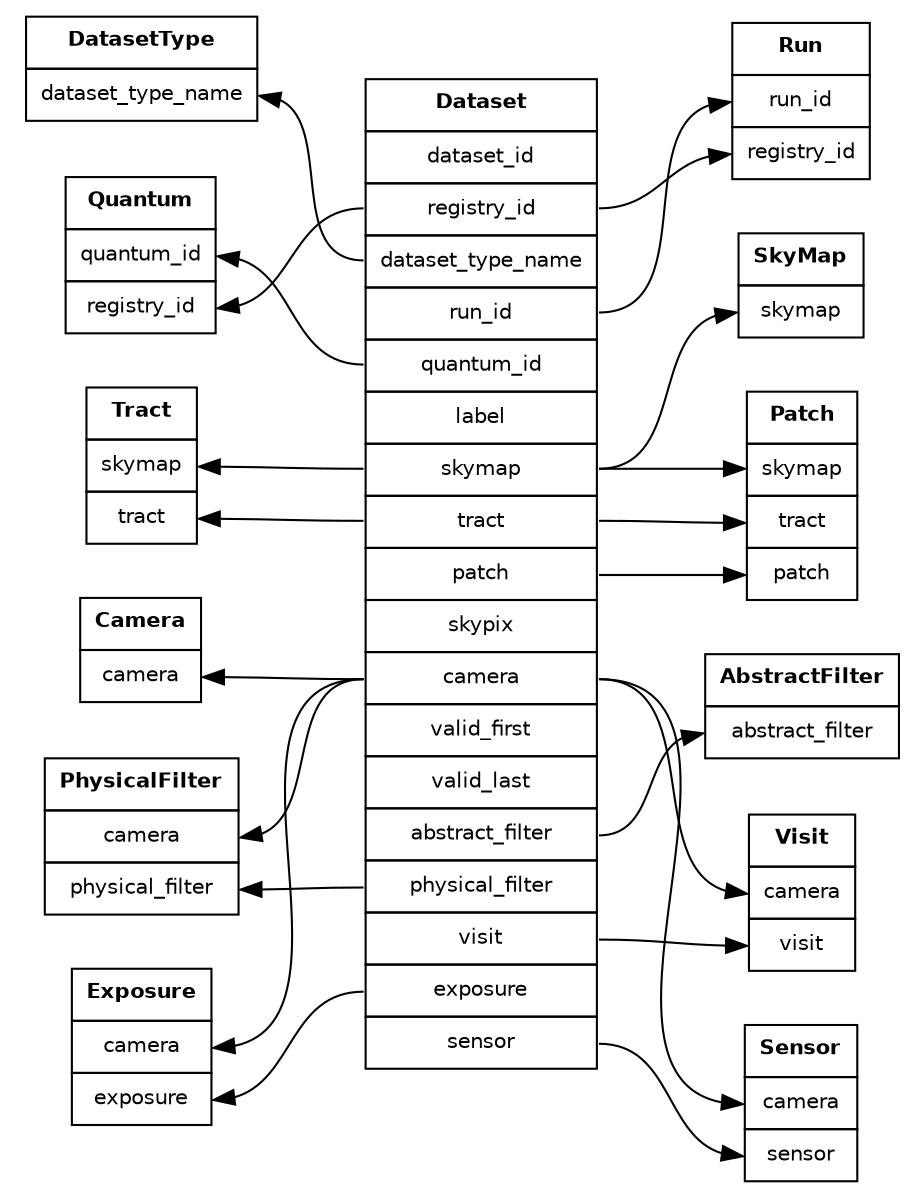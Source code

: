 digraph Dataset_relationships {
  node [shape=plaintext, fontname=helvetica, fontsize=10]
  rankdir=LR
  {
    rank=min;
    DatasetType [label=<
      <table border="0" cellborder="1" cellpadding="6" cellspacing="0">
        <tr><td><b>DatasetType</b></td></tr>
        <tr><td port="dataset_type_name">dataset_type_name</td></tr>
      </table>
    >];
    Quantum [label=<
      <table border="0" cellborder="1" cellpadding="6" cellspacing="0">
        <tr><td><b>Quantum</b></td></tr>
        <tr><td port="quantum_id">quantum_id</td></tr>
        <tr><td port="registry_id">registry_id</td></tr>
      </table>
    >];
    Tract [label=<
      <table border="0" cellborder="1" cellpadding="6" cellspacing="0">
        <tr><td><b>Tract</b></td></tr>
        <tr><td port="skymap">skymap</td></tr>
        <tr><td port="tract">tract</td></tr>
      </table>
    >];
    Camera [label=<
      <table border="0" cellborder="1" cellpadding="6" cellspacing="0">
        <tr><td><b>Camera</b></td></tr>
        <tr><td port="camera">camera</td></tr>
      </table>
    >];
    PhysicalFilter [label=<
      <table border="0" cellborder="1" cellpadding="6" cellspacing="0">
        <tr><td><b>PhysicalFilter</b></td></tr>
        <tr><td port="camera">camera</td></tr>
        <tr><td port="physical_filter">physical_filter</td></tr>
      </table>
    >];
    Exposure [label=<
      <table border="0" cellborder="1" cellpadding="6" cellspacing="0">
        <tr><td><b>Exposure</b></td></tr>
        <tr><td port="camera">camera</td></tr>
        <tr><td port="exposure">exposure</td></tr>
      </table>
    >];
  }
  {
    rank=same;
    Dataset [label=<
      <table border="0" cellborder="1" cellpadding="6" cellspacing="0">
        <tr><td><b>Dataset</b></td></tr>
        <tr><td port="dataset_id">dataset_id</td></tr>
        <tr><td port="registry_id">registry_id</td></tr>
        <tr><td port="dataset_type_name">dataset_type_name</td></tr>
        <tr><td port="run_id">run_id</td></tr>
        <tr><td port="quantum_id">quantum_id</td></tr>
        <tr><td port="label">label</td></tr>
        <tr><td port="skymap">skymap</td></tr>
        <tr><td port="tract">tract</td></tr>
        <tr><td port="patch">patch</td></tr>
        <tr><td port="skypix">skypix</td></tr>
        <tr><td port="camera">camera</td></tr>
        <tr><td port="valid_first">valid_first</td></tr>
        <tr><td port="valid_last">valid_last</td></tr>
        <tr><td port="abstract_filter">abstract_filter</td></tr>
        <tr><td port="physical_filter">physical_filter</td></tr>
        <tr><td port="visit">visit</td></tr>
        <tr><td port="exposure">exposure</td></tr>
        <tr><td port="sensor">sensor</td></tr>
      </table>
    >];
  }
  {
    rank=max;
    Run [label=<
      <table border="0" cellborder="1" cellpadding="6" cellspacing="0">
        <tr><td><b>Run</b></td></tr>
        <tr><td port="run_id">run_id</td></tr>
        <tr><td port="registry_id">registry_id</td></tr>
      </table>
    >];
    SkyMap [label=<
      <table border="0" cellborder="1" cellpadding="6" cellspacing="0">
        <tr><td><b>SkyMap</b></td></tr>
        <tr><td port="skymap">skymap</td></tr>
      </table>
    >];
    Patch [label=<
      <table border="0" cellborder="1" cellpadding="6" cellspacing="0">
        <tr><td><b>Patch</b></td></tr>
        <tr><td port="skymap">skymap</td></tr>
        <tr><td port="tract">tract</td></tr>
        <tr><td port="patch">patch</td></tr>
      </table>
    >];
    AbstractFilter [label=<
      <table border="0" cellborder="1" cellpadding="6" cellspacing="0">
        <tr><td><b>AbstractFilter</b></td></tr>
        <tr><td port="abstract_filter">abstract_filter</td></tr>
      </table>
    >];
    Visit [label=<
      <table border="0" cellborder="1" cellpadding="6" cellspacing="0">
        <tr><td><b>Visit</b></td></tr>
        <tr><td port="camera">camera</td></tr>
        <tr><td port="visit">visit</td></tr>
      </table>
    >];
    Sensor [label=<
      <table border="0" cellborder="1" cellpadding="6" cellspacing="0">
        <tr><td><b>Sensor</b></td></tr>
        <tr><td port="camera">camera</td></tr>
        <tr><td port="sensor">sensor</td></tr>
      </table>
    >];
  }
  Dataset:dataset_type_name -> DatasetType:dataset_type_name 
  Dataset:run_id -> Run:run_id 
  Dataset:registry_id -> Run:registry_id 
  Dataset:quantum_id -> Quantum:quantum_id 
  Dataset:registry_id -> Quantum:registry_id 
  Dataset:skymap -> SkyMap:skymap 
  Dataset:skymap -> Tract:skymap 
  Dataset:tract -> Tract:tract 
  Dataset:skymap -> Patch:skymap 
  Dataset:tract -> Patch:tract 
  Dataset:patch -> Patch:patch 
  Dataset:camera -> Camera:camera 
  Dataset:abstract_filter -> AbstractFilter:abstract_filter 
  Dataset:camera -> PhysicalFilter:camera 
  Dataset:physical_filter -> PhysicalFilter:physical_filter 
  Dataset:camera -> Visit:camera 
  Dataset:visit -> Visit:visit 
  Dataset:camera -> Exposure:camera 
  Dataset:exposure -> Exposure:exposure 
  Dataset:camera -> Sensor:camera 
  Dataset:sensor -> Sensor:sensor 
}
